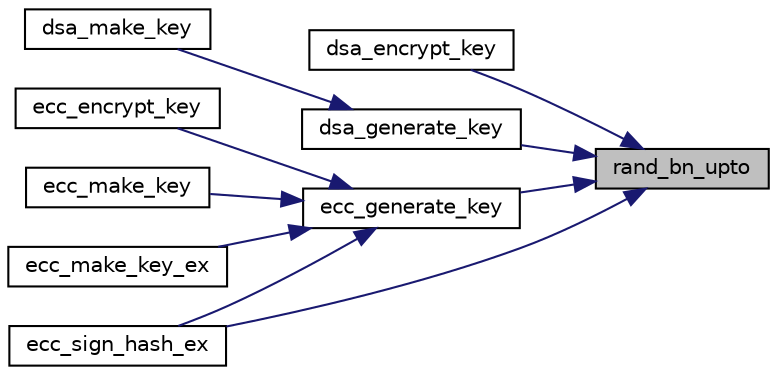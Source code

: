 digraph "rand_bn_upto"
{
 // LATEX_PDF_SIZE
  edge [fontname="Helvetica",fontsize="10",labelfontname="Helvetica",labelfontsize="10"];
  node [fontname="Helvetica",fontsize="10",shape=record];
  rankdir="RL";
  Node25 [label="rand_bn_upto",height=0.2,width=0.4,color="black", fillcolor="grey75", style="filled", fontcolor="black",tooltip="Generate a random number N in a range: 1 <= N < limit."];
  Node25 -> Node26 [dir="back",color="midnightblue",fontsize="10",style="solid",fontname="Helvetica"];
  Node26 [label="dsa_encrypt_key",height=0.2,width=0.4,color="black", fillcolor="white", style="filled",URL="$dsa__encrypt__key_8c.html#ab65138d407e0660f6f2f7cb7e7dcb24b",tooltip="Encrypt a symmetric key with DSA."];
  Node25 -> Node27 [dir="back",color="midnightblue",fontsize="10",style="solid",fontname="Helvetica"];
  Node27 [label="dsa_generate_key",height=0.2,width=0.4,color="black", fillcolor="white", style="filled",URL="$dsa__generate__key_8c.html#a97b1aaf6fd598e3ea9d82523614158c9",tooltip="Create a DSA key."];
  Node27 -> Node28 [dir="back",color="midnightblue",fontsize="10",style="solid",fontname="Helvetica"];
  Node28 [label="dsa_make_key",height=0.2,width=0.4,color="black", fillcolor="white", style="filled",URL="$dsa__make__key_8c.html#a9b48ea999f1e23e839ae5b62aab985c6",tooltip="Old-style creation of a DSA key."];
  Node25 -> Node29 [dir="back",color="midnightblue",fontsize="10",style="solid",fontname="Helvetica"];
  Node29 [label="ecc_generate_key",height=0.2,width=0.4,color="black", fillcolor="white", style="filled",URL="$ecc__make__key_8c.html#a127706e1e535a3c06a1938e474ed8d20",tooltip=" "];
  Node29 -> Node30 [dir="back",color="midnightblue",fontsize="10",style="solid",fontname="Helvetica"];
  Node30 [label="ecc_encrypt_key",height=0.2,width=0.4,color="black", fillcolor="white", style="filled",URL="$ecc__encrypt__key_8c.html#a16164f1e295b1c88e6b81a9ece26cd70",tooltip="Encrypt a symmetric key with ECC."];
  Node29 -> Node31 [dir="back",color="midnightblue",fontsize="10",style="solid",fontname="Helvetica"];
  Node31 [label="ecc_make_key",height=0.2,width=0.4,color="black", fillcolor="white", style="filled",URL="$ecc__make__key_8c.html#a7a315bba6da1275feab6ca1c5a16e87a",tooltip="Make a new ECC key."];
  Node29 -> Node32 [dir="back",color="midnightblue",fontsize="10",style="solid",fontname="Helvetica"];
  Node32 [label="ecc_make_key_ex",height=0.2,width=0.4,color="black", fillcolor="white", style="filled",URL="$ecc__make__key_8c.html#aa162146ab36462700056738f96b2dfcb",tooltip=" "];
  Node29 -> Node33 [dir="back",color="midnightblue",fontsize="10",style="solid",fontname="Helvetica"];
  Node33 [label="ecc_sign_hash_ex",height=0.2,width=0.4,color="black", fillcolor="white", style="filled",URL="$ecc__sign__hash_8c.html#a96afaf55b03386145e3061fc42a9636b",tooltip="Sign a message digest."];
  Node25 -> Node33 [dir="back",color="midnightblue",fontsize="10",style="solid",fontname="Helvetica"];
}
